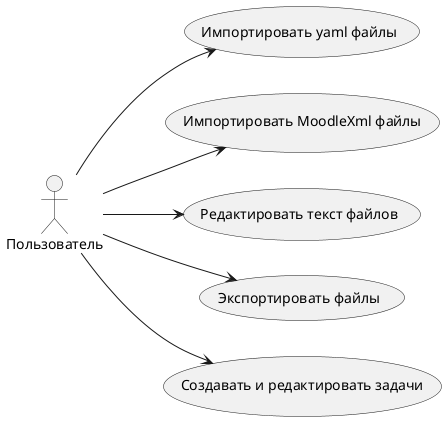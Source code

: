@startuml

left to right direction

actor Пользователь as u

u --> (Импортировать yaml файлы)
u --> (Импортировать MoodleXml файлы)
u --> (Редактировать текст файлов)
u --> (Экспортировать файлы)
u --> (Создавать и редактировать задачи)

@enduml